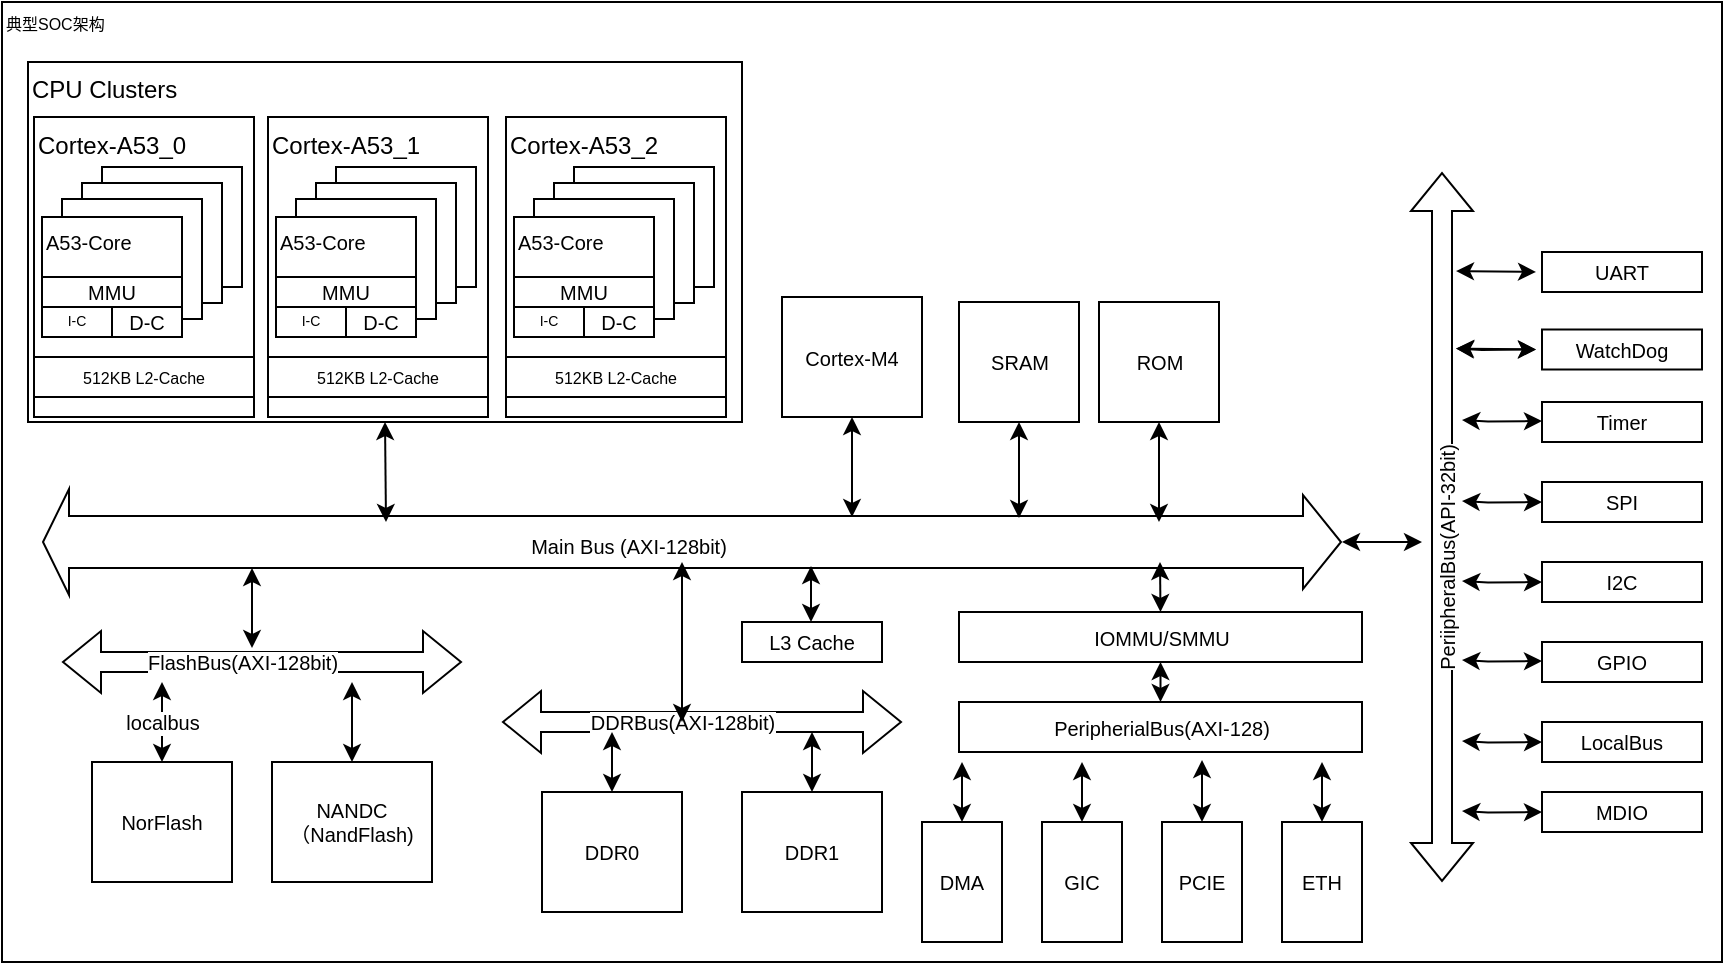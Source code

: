 <mxfile version="16.6.1" type="github">
  <diagram id="RcyMune0KPW6Q-b5uWD_" name="Page-1">
    <mxGraphModel dx="1422" dy="849" grid="1" gridSize="10" guides="1" tooltips="1" connect="1" arrows="1" fold="1" page="1" pageScale="1" pageWidth="827" pageHeight="1169" math="0" shadow="0">
      <root>
        <mxCell id="0" />
        <mxCell id="1" parent="0" />
        <mxCell id="eENaSCImMUnpKISfcuRZ-42" value="典型SOC架构" style="rounded=0;whiteSpace=wrap;html=1;fontSize=8;align=left;verticalAlign=top;" vertex="1" parent="1">
          <mxGeometry x="100" y="50" width="860" height="480" as="geometry" />
        </mxCell>
        <mxCell id="eENaSCImMUnpKISfcuRZ-43" value="CPU Clusters" style="rounded=0;whiteSpace=wrap;html=1;align=left;verticalAlign=top;" vertex="1" parent="1">
          <mxGeometry x="113" y="80" width="357" height="180" as="geometry" />
        </mxCell>
        <mxCell id="eENaSCImMUnpKISfcuRZ-44" value="Cortex-A53_0" style="rounded=0;whiteSpace=wrap;html=1;align=left;horizontal=1;verticalAlign=top;" vertex="1" parent="1">
          <mxGeometry x="116" y="107.5" width="110" height="150" as="geometry" />
        </mxCell>
        <mxCell id="eENaSCImMUnpKISfcuRZ-45" value="" style="rounded=0;whiteSpace=wrap;html=1;align=left;verticalAlign=top;fontSize=9;" vertex="1" parent="1">
          <mxGeometry x="150" y="132.5" width="70" height="60" as="geometry" />
        </mxCell>
        <mxCell id="eENaSCImMUnpKISfcuRZ-46" value="" style="rounded=0;whiteSpace=wrap;html=1;align=left;verticalAlign=top;fontSize=9;" vertex="1" parent="1">
          <mxGeometry x="140" y="140.5" width="70" height="60" as="geometry" />
        </mxCell>
        <mxCell id="eENaSCImMUnpKISfcuRZ-47" value="" style="rounded=0;whiteSpace=wrap;html=1;align=left;verticalAlign=top;fontSize=9;" vertex="1" parent="1">
          <mxGeometry x="130" y="148.5" width="70" height="60" as="geometry" />
        </mxCell>
        <mxCell id="eENaSCImMUnpKISfcuRZ-48" value="&lt;span style=&quot;font-size: 10px&quot;&gt;A53-Core&lt;/span&gt;" style="rounded=0;whiteSpace=wrap;html=1;align=left;verticalAlign=top;fontSize=9;" vertex="1" parent="1">
          <mxGeometry x="120" y="157.5" width="70" height="60" as="geometry" />
        </mxCell>
        <mxCell id="eENaSCImMUnpKISfcuRZ-49" value="GIC" style="rounded=0;whiteSpace=wrap;html=1;fontSize=10;" vertex="1" parent="1">
          <mxGeometry x="620" y="460" width="40" height="60" as="geometry" />
        </mxCell>
        <mxCell id="eENaSCImMUnpKISfcuRZ-50" value="" style="shape=flexArrow;endArrow=classic;startArrow=classic;html=1;rounded=0;fontSize=10;startWidth=26;startSize=4;width=26;" edge="1" parent="1">
          <mxGeometry width="100" height="100" relative="1" as="geometry">
            <mxPoint x="120" y="320" as="sourcePoint" />
            <mxPoint x="770" y="320" as="targetPoint" />
          </mxGeometry>
        </mxCell>
        <mxCell id="eENaSCImMUnpKISfcuRZ-51" value="Main Bus (AXI-128bit)" style="edgeLabel;html=1;align=center;verticalAlign=middle;resizable=0;points=[];fontSize=10;" vertex="1" connectable="0" parent="eENaSCImMUnpKISfcuRZ-50">
          <mxGeometry x="-0.099" y="-2" relative="1" as="geometry">
            <mxPoint as="offset" />
          </mxGeometry>
        </mxCell>
        <mxCell id="eENaSCImMUnpKISfcuRZ-52" value="SRAM" style="rounded=0;whiteSpace=wrap;html=1;fontSize=10;" vertex="1" parent="1">
          <mxGeometry x="578.5" y="200" width="60" height="60" as="geometry" />
        </mxCell>
        <mxCell id="eENaSCImMUnpKISfcuRZ-53" value="NorFlash" style="rounded=0;whiteSpace=wrap;html=1;fontSize=10;" vertex="1" parent="1">
          <mxGeometry x="145" y="430" width="70" height="60" as="geometry" />
        </mxCell>
        <mxCell id="eENaSCImMUnpKISfcuRZ-54" value="DDR0" style="rounded=0;whiteSpace=wrap;html=1;fontSize=10;" vertex="1" parent="1">
          <mxGeometry x="370" y="445" width="70" height="60" as="geometry" />
        </mxCell>
        <mxCell id="eENaSCImMUnpKISfcuRZ-55" value="" style="shape=flexArrow;endArrow=classic;startArrow=classic;html=1;rounded=0;fontSize=10;" edge="1" parent="1">
          <mxGeometry width="100" height="100" relative="1" as="geometry">
            <mxPoint x="130" y="380" as="sourcePoint" />
            <mxPoint x="330" y="380" as="targetPoint" />
          </mxGeometry>
        </mxCell>
        <mxCell id="eENaSCImMUnpKISfcuRZ-56" value="FlashBus(AXI-128bit)" style="edgeLabel;html=1;align=center;verticalAlign=middle;resizable=0;points=[];fontSize=10;" vertex="1" connectable="0" parent="eENaSCImMUnpKISfcuRZ-55">
          <mxGeometry x="-0.099" y="-2" relative="1" as="geometry">
            <mxPoint y="-2" as="offset" />
          </mxGeometry>
        </mxCell>
        <mxCell id="eENaSCImMUnpKISfcuRZ-57" value="NANDC&lt;br&gt;（NandFlash)" style="rounded=0;whiteSpace=wrap;html=1;fontSize=10;" vertex="1" parent="1">
          <mxGeometry x="235" y="430" width="80" height="60" as="geometry" />
        </mxCell>
        <mxCell id="eENaSCImMUnpKISfcuRZ-58" value="DMA" style="rounded=0;whiteSpace=wrap;html=1;fontSize=10;" vertex="1" parent="1">
          <mxGeometry x="560" y="460" width="40" height="60" as="geometry" />
        </mxCell>
        <mxCell id="eENaSCImMUnpKISfcuRZ-59" value="" style="shape=flexArrow;endArrow=classic;startArrow=classic;html=1;rounded=0;fontSize=10;" edge="1" parent="1">
          <mxGeometry width="100" height="100" relative="1" as="geometry">
            <mxPoint x="350" y="410" as="sourcePoint" />
            <mxPoint x="550" y="410" as="targetPoint" />
          </mxGeometry>
        </mxCell>
        <mxCell id="eENaSCImMUnpKISfcuRZ-60" value="DDRBus(AXI-128bit)" style="edgeLabel;html=1;align=center;verticalAlign=middle;resizable=0;points=[];fontSize=10;" vertex="1" connectable="0" parent="eENaSCImMUnpKISfcuRZ-59">
          <mxGeometry x="-0.099" y="-2" relative="1" as="geometry">
            <mxPoint y="-2" as="offset" />
          </mxGeometry>
        </mxCell>
        <mxCell id="eENaSCImMUnpKISfcuRZ-61" value="MMU" style="rounded=0;whiteSpace=wrap;html=1;fontSize=10;" vertex="1" parent="1">
          <mxGeometry x="120" y="187.5" width="70" height="15" as="geometry" />
        </mxCell>
        <mxCell id="eENaSCImMUnpKISfcuRZ-62" value="IOMMU/SMMU" style="rounded=0;whiteSpace=wrap;html=1;fontSize=10;" vertex="1" parent="1">
          <mxGeometry x="578.5" y="355" width="201.5" height="25" as="geometry" />
        </mxCell>
        <mxCell id="eENaSCImMUnpKISfcuRZ-63" value="" style="endArrow=classic;startArrow=classic;html=1;rounded=0;fontSize=10;exitX=0.5;exitY=0;exitDx=0;exitDy=0;" edge="1" parent="1" source="eENaSCImMUnpKISfcuRZ-58">
          <mxGeometry width="50" height="50" relative="1" as="geometry">
            <mxPoint x="605" y="590" as="sourcePoint" />
            <mxPoint x="580" y="430" as="targetPoint" />
          </mxGeometry>
        </mxCell>
        <mxCell id="eENaSCImMUnpKISfcuRZ-64" value="" style="endArrow=classic;startArrow=classic;html=1;rounded=0;fontSize=10;entryX=0.5;entryY=0;entryDx=0;entryDy=0;" edge="1" parent="1" target="eENaSCImMUnpKISfcuRZ-62">
          <mxGeometry width="50" height="50" relative="1" as="geometry">
            <mxPoint x="679" y="330" as="sourcePoint" />
            <mxPoint x="735" y="187.5" as="targetPoint" />
          </mxGeometry>
        </mxCell>
        <mxCell id="eENaSCImMUnpKISfcuRZ-65" value="PCIE" style="rounded=0;whiteSpace=wrap;html=1;fontSize=10;" vertex="1" parent="1">
          <mxGeometry x="680" y="460" width="40" height="60" as="geometry" />
        </mxCell>
        <mxCell id="eENaSCImMUnpKISfcuRZ-66" value="" style="endArrow=classic;startArrow=classic;html=1;rounded=0;fontSize=10;exitX=0.603;exitY=1.16;exitDx=0;exitDy=0;exitPerimeter=0;entryX=0.5;entryY=0;entryDx=0;entryDy=0;" edge="1" parent="1" source="eENaSCImMUnpKISfcuRZ-93" target="eENaSCImMUnpKISfcuRZ-65">
          <mxGeometry width="50" height="50" relative="1" as="geometry">
            <mxPoint x="696.475" y="430" as="sourcePoint" />
            <mxPoint x="695" y="485" as="targetPoint" />
          </mxGeometry>
        </mxCell>
        <mxCell id="eENaSCImMUnpKISfcuRZ-67" value="" style="endArrow=classic;startArrow=classic;html=1;rounded=0;fontSize=10;entryX=0.5;entryY=1;entryDx=0;entryDy=0;" edge="1" parent="1" target="eENaSCImMUnpKISfcuRZ-52">
          <mxGeometry width="50" height="50" relative="1" as="geometry">
            <mxPoint x="608.5" y="308" as="sourcePoint" />
            <mxPoint x="797" y="267.5" as="targetPoint" />
          </mxGeometry>
        </mxCell>
        <mxCell id="eENaSCImMUnpKISfcuRZ-68" value="" style="endArrow=classic;startArrow=classic;html=1;rounded=0;fontSize=10;entryX=0.5;entryY=0;entryDx=0;entryDy=0;" edge="1" parent="1" target="eENaSCImMUnpKISfcuRZ-49">
          <mxGeometry width="50" height="50" relative="1" as="geometry">
            <mxPoint x="640" y="430" as="sourcePoint" />
            <mxPoint x="643" y="575" as="targetPoint" />
          </mxGeometry>
        </mxCell>
        <mxCell id="eENaSCImMUnpKISfcuRZ-69" value="" style="endArrow=classic;startArrow=classic;html=1;rounded=0;fontSize=10;entryX=0.5;entryY=1;entryDx=0;entryDy=0;" edge="1" parent="1" target="eENaSCImMUnpKISfcuRZ-43">
          <mxGeometry width="50" height="50" relative="1" as="geometry">
            <mxPoint x="292" y="310" as="sourcePoint" />
            <mxPoint x="565" y="270" as="targetPoint" />
          </mxGeometry>
        </mxCell>
        <mxCell id="eENaSCImMUnpKISfcuRZ-70" value="" style="endArrow=classic;startArrow=classic;html=1;rounded=0;fontSize=10;" edge="1" parent="1">
          <mxGeometry width="50" height="50" relative="1" as="geometry">
            <mxPoint x="225" y="373" as="sourcePoint" />
            <mxPoint x="225" y="333" as="targetPoint" />
          </mxGeometry>
        </mxCell>
        <mxCell id="eENaSCImMUnpKISfcuRZ-71" value="localbus" style="endArrow=classic;startArrow=classic;html=1;rounded=0;fontSize=10;" edge="1" parent="1">
          <mxGeometry width="50" height="50" relative="1" as="geometry">
            <mxPoint x="180" y="430" as="sourcePoint" />
            <mxPoint x="180" y="390" as="targetPoint" />
          </mxGeometry>
        </mxCell>
        <mxCell id="eENaSCImMUnpKISfcuRZ-72" value="" style="endArrow=classic;startArrow=classic;html=1;rounded=0;fontSize=10;" edge="1" parent="1">
          <mxGeometry width="50" height="50" relative="1" as="geometry">
            <mxPoint x="275" y="430" as="sourcePoint" />
            <mxPoint x="275" y="390" as="targetPoint" />
          </mxGeometry>
        </mxCell>
        <mxCell id="eENaSCImMUnpKISfcuRZ-73" value="DDR1" style="rounded=0;whiteSpace=wrap;html=1;fontSize=10;" vertex="1" parent="1">
          <mxGeometry x="470" y="445" width="70" height="60" as="geometry" />
        </mxCell>
        <mxCell id="eENaSCImMUnpKISfcuRZ-74" value="" style="endArrow=classic;startArrow=classic;html=1;rounded=0;fontSize=10;" edge="1" parent="1">
          <mxGeometry width="50" height="50" relative="1" as="geometry">
            <mxPoint x="504.5" y="360" as="sourcePoint" />
            <mxPoint x="504.5" y="332" as="targetPoint" />
          </mxGeometry>
        </mxCell>
        <mxCell id="eENaSCImMUnpKISfcuRZ-75" value="" style="endArrow=classic;startArrow=classic;html=1;rounded=0;fontSize=10;exitX=0.5;exitY=0;exitDx=0;exitDy=0;" edge="1" parent="1" source="eENaSCImMUnpKISfcuRZ-54">
          <mxGeometry width="50" height="50" relative="1" as="geometry">
            <mxPoint x="450" y="395" as="sourcePoint" />
            <mxPoint x="405" y="415" as="targetPoint" />
          </mxGeometry>
        </mxCell>
        <mxCell id="eENaSCImMUnpKISfcuRZ-76" value="" style="endArrow=classic;startArrow=classic;html=1;rounded=0;fontSize=10;exitX=0.5;exitY=0;exitDx=0;exitDy=0;" edge="1" parent="1" source="eENaSCImMUnpKISfcuRZ-73">
          <mxGeometry width="50" height="50" relative="1" as="geometry">
            <mxPoint x="415" y="455" as="sourcePoint" />
            <mxPoint x="505" y="415" as="targetPoint" />
          </mxGeometry>
        </mxCell>
        <mxCell id="eENaSCImMUnpKISfcuRZ-77" value="" style="shape=flexArrow;endArrow=classic;startArrow=classic;html=1;rounded=0;fontSize=10;" edge="1" parent="1">
          <mxGeometry width="100" height="100" relative="1" as="geometry">
            <mxPoint x="820" y="490" as="sourcePoint" />
            <mxPoint x="820" y="135" as="targetPoint" />
          </mxGeometry>
        </mxCell>
        <mxCell id="eENaSCImMUnpKISfcuRZ-78" value="PeriipheralBus(API-32bit)" style="edgeLabel;html=1;align=center;verticalAlign=middle;resizable=0;points=[];fontSize=10;horizontal=0;" vertex="1" connectable="0" parent="eENaSCImMUnpKISfcuRZ-77">
          <mxGeometry x="-0.099" y="-2" relative="1" as="geometry">
            <mxPoint y="-2" as="offset" />
          </mxGeometry>
        </mxCell>
        <mxCell id="eENaSCImMUnpKISfcuRZ-79" value="" style="endArrow=classic;startArrow=classic;html=1;rounded=0;fontSize=10;" edge="1" parent="1">
          <mxGeometry width="50" height="50" relative="1" as="geometry">
            <mxPoint x="770" y="320" as="sourcePoint" />
            <mxPoint x="810" y="320" as="targetPoint" />
          </mxGeometry>
        </mxCell>
        <mxCell id="eENaSCImMUnpKISfcuRZ-80" value="UART" style="rounded=0;whiteSpace=wrap;html=1;fontSize=10;horizontal=1;" vertex="1" parent="1">
          <mxGeometry x="870" y="175" width="80" height="20" as="geometry" />
        </mxCell>
        <mxCell id="eENaSCImMUnpKISfcuRZ-81" value="" style="endArrow=classic;startArrow=classic;html=1;rounded=0;fontSize=10;" edge="1" parent="1">
          <mxGeometry width="50" height="50" relative="1" as="geometry">
            <mxPoint x="827" y="184.5" as="sourcePoint" />
            <mxPoint x="867" y="185" as="targetPoint" />
          </mxGeometry>
        </mxCell>
        <mxCell id="eENaSCImMUnpKISfcuRZ-82" value="Cortex-M4" style="rounded=0;whiteSpace=wrap;html=1;fontSize=10;" vertex="1" parent="1">
          <mxGeometry x="490" y="197.5" width="70" height="60" as="geometry" />
        </mxCell>
        <mxCell id="eENaSCImMUnpKISfcuRZ-83" value="" style="endArrow=classic;startArrow=classic;html=1;rounded=0;fontSize=10;entryX=0.5;entryY=1;entryDx=0;entryDy=0;" edge="1" parent="1" target="eENaSCImMUnpKISfcuRZ-82">
          <mxGeometry width="50" height="50" relative="1" as="geometry">
            <mxPoint x="525" y="307.5" as="sourcePoint" />
            <mxPoint x="675" y="267.5" as="targetPoint" />
          </mxGeometry>
        </mxCell>
        <mxCell id="eENaSCImMUnpKISfcuRZ-84" value="WatchDog" style="rounded=0;whiteSpace=wrap;html=1;fontSize=10;horizontal=1;" vertex="1" parent="1">
          <mxGeometry x="870" y="213.75" width="80" height="20" as="geometry" />
        </mxCell>
        <mxCell id="eENaSCImMUnpKISfcuRZ-85" value="Timer" style="rounded=0;whiteSpace=wrap;html=1;fontSize=10;horizontal=1;" vertex="1" parent="1">
          <mxGeometry x="870" y="250" width="80" height="20" as="geometry" />
        </mxCell>
        <mxCell id="eENaSCImMUnpKISfcuRZ-86" value="SPI" style="rounded=0;whiteSpace=wrap;html=1;fontSize=10;horizontal=1;" vertex="1" parent="1">
          <mxGeometry x="870" y="290" width="80" height="20" as="geometry" />
        </mxCell>
        <mxCell id="eENaSCImMUnpKISfcuRZ-87" value="I2C" style="rounded=0;whiteSpace=wrap;html=1;fontSize=10;horizontal=1;" vertex="1" parent="1">
          <mxGeometry x="870" y="330" width="80" height="20" as="geometry" />
        </mxCell>
        <mxCell id="eENaSCImMUnpKISfcuRZ-88" value="GPIO" style="rounded=0;whiteSpace=wrap;html=1;fontSize=10;horizontal=1;" vertex="1" parent="1">
          <mxGeometry x="870" y="370" width="80" height="20" as="geometry" />
        </mxCell>
        <mxCell id="eENaSCImMUnpKISfcuRZ-89" value="ROM" style="rounded=0;whiteSpace=wrap;html=1;fontSize=10;" vertex="1" parent="1">
          <mxGeometry x="648.5" y="200" width="60" height="60" as="geometry" />
        </mxCell>
        <mxCell id="eENaSCImMUnpKISfcuRZ-90" value="" style="endArrow=classic;startArrow=classic;html=1;rounded=0;fontSize=10;entryX=0.5;entryY=1;entryDx=0;entryDy=0;" edge="1" parent="1" target="eENaSCImMUnpKISfcuRZ-89">
          <mxGeometry width="50" height="50" relative="1" as="geometry">
            <mxPoint x="678.5" y="310" as="sourcePoint" />
            <mxPoint x="618.5" y="270" as="targetPoint" />
          </mxGeometry>
        </mxCell>
        <mxCell id="eENaSCImMUnpKISfcuRZ-91" value="L3 Cache" style="rounded=0;whiteSpace=wrap;html=1;fontSize=10;" vertex="1" parent="1">
          <mxGeometry x="470" y="360" width="70" height="20" as="geometry" />
        </mxCell>
        <mxCell id="eENaSCImMUnpKISfcuRZ-92" value="" style="endArrow=classic;startArrow=classic;html=1;rounded=0;fontSize=10;" edge="1" parent="1">
          <mxGeometry width="50" height="50" relative="1" as="geometry">
            <mxPoint x="440" y="410" as="sourcePoint" />
            <mxPoint x="440" y="330" as="targetPoint" />
          </mxGeometry>
        </mxCell>
        <mxCell id="eENaSCImMUnpKISfcuRZ-93" value="PeripherialBus(AXI-128)" style="rounded=0;whiteSpace=wrap;html=1;fontSize=10;" vertex="1" parent="1">
          <mxGeometry x="578.5" y="400" width="201.5" height="25" as="geometry" />
        </mxCell>
        <mxCell id="eENaSCImMUnpKISfcuRZ-94" value="" style="endArrow=classic;startArrow=classic;html=1;rounded=0;fontSize=10;entryX=0.5;entryY=0;entryDx=0;entryDy=0;exitX=0.5;exitY=1;exitDx=0;exitDy=0;" edge="1" parent="1" source="eENaSCImMUnpKISfcuRZ-62" target="eENaSCImMUnpKISfcuRZ-93">
          <mxGeometry width="50" height="50" relative="1" as="geometry">
            <mxPoint x="650" y="380" as="sourcePoint" />
            <mxPoint x="660" y="368" as="targetPoint" />
          </mxGeometry>
        </mxCell>
        <mxCell id="eENaSCImMUnpKISfcuRZ-95" value="ETH" style="rounded=0;whiteSpace=wrap;html=1;fontSize=10;" vertex="1" parent="1">
          <mxGeometry x="740" y="460" width="40" height="60" as="geometry" />
        </mxCell>
        <mxCell id="eENaSCImMUnpKISfcuRZ-96" value="" style="endArrow=classic;startArrow=classic;html=1;rounded=0;fontSize=10;" edge="1" parent="1" target="eENaSCImMUnpKISfcuRZ-95">
          <mxGeometry width="50" height="50" relative="1" as="geometry">
            <mxPoint x="760" y="430" as="sourcePoint" />
            <mxPoint x="725" y="495" as="targetPoint" />
          </mxGeometry>
        </mxCell>
        <mxCell id="eENaSCImMUnpKISfcuRZ-97" value="" style="endArrow=classic;startArrow=classic;html=1;rounded=0;fontSize=10;" edge="1" parent="1">
          <mxGeometry width="50" height="50" relative="1" as="geometry">
            <mxPoint x="827" y="223.25" as="sourcePoint" />
            <mxPoint x="867" y="223.75" as="targetPoint" />
          </mxGeometry>
        </mxCell>
        <mxCell id="eENaSCImMUnpKISfcuRZ-98" value="" style="endArrow=classic;startArrow=classic;html=1;rounded=0;fontSize=10;" edge="1" parent="1">
          <mxGeometry width="50" height="50" relative="1" as="geometry">
            <mxPoint x="827" y="223.25" as="sourcePoint" />
            <mxPoint x="867" y="223.75" as="targetPoint" />
            <Array as="points">
              <mxPoint x="840" y="224" />
            </Array>
          </mxGeometry>
        </mxCell>
        <mxCell id="eENaSCImMUnpKISfcuRZ-99" value="" style="endArrow=classic;startArrow=classic;html=1;rounded=0;fontSize=10;" edge="1" parent="1">
          <mxGeometry width="50" height="50" relative="1" as="geometry">
            <mxPoint x="830" y="259" as="sourcePoint" />
            <mxPoint x="870" y="259.5" as="targetPoint" />
            <Array as="points">
              <mxPoint x="843" y="259.75" />
            </Array>
          </mxGeometry>
        </mxCell>
        <mxCell id="eENaSCImMUnpKISfcuRZ-100" value="" style="endArrow=classic;startArrow=classic;html=1;rounded=0;fontSize=10;" edge="1" parent="1">
          <mxGeometry width="50" height="50" relative="1" as="geometry">
            <mxPoint x="830" y="299.5" as="sourcePoint" />
            <mxPoint x="870" y="300" as="targetPoint" />
            <Array as="points">
              <mxPoint x="843" y="300.25" />
            </Array>
          </mxGeometry>
        </mxCell>
        <mxCell id="eENaSCImMUnpKISfcuRZ-101" value="" style="endArrow=classic;startArrow=classic;html=1;rounded=0;fontSize=10;" edge="1" parent="1">
          <mxGeometry width="50" height="50" relative="1" as="geometry">
            <mxPoint x="830" y="339.5" as="sourcePoint" />
            <mxPoint x="870" y="340" as="targetPoint" />
            <Array as="points">
              <mxPoint x="843" y="340.25" />
            </Array>
          </mxGeometry>
        </mxCell>
        <mxCell id="eENaSCImMUnpKISfcuRZ-102" value="" style="endArrow=classic;startArrow=classic;html=1;rounded=0;fontSize=10;" edge="1" parent="1">
          <mxGeometry width="50" height="50" relative="1" as="geometry">
            <mxPoint x="830" y="379" as="sourcePoint" />
            <mxPoint x="870" y="379.5" as="targetPoint" />
            <Array as="points">
              <mxPoint x="843" y="379.75" />
            </Array>
          </mxGeometry>
        </mxCell>
        <mxCell id="eENaSCImMUnpKISfcuRZ-103" value="LocalBus" style="rounded=0;whiteSpace=wrap;html=1;fontSize=10;horizontal=1;" vertex="1" parent="1">
          <mxGeometry x="870" y="410" width="80" height="20" as="geometry" />
        </mxCell>
        <mxCell id="eENaSCImMUnpKISfcuRZ-104" value="MDIO" style="rounded=0;whiteSpace=wrap;html=1;fontSize=10;horizontal=1;" vertex="1" parent="1">
          <mxGeometry x="870" y="445" width="80" height="20" as="geometry" />
        </mxCell>
        <mxCell id="eENaSCImMUnpKISfcuRZ-105" value="" style="endArrow=classic;startArrow=classic;html=1;rounded=0;fontSize=10;" edge="1" parent="1">
          <mxGeometry width="50" height="50" relative="1" as="geometry">
            <mxPoint x="830" y="419.5" as="sourcePoint" />
            <mxPoint x="870" y="420" as="targetPoint" />
            <Array as="points">
              <mxPoint x="843" y="420.25" />
            </Array>
          </mxGeometry>
        </mxCell>
        <mxCell id="eENaSCImMUnpKISfcuRZ-106" value="" style="endArrow=classic;startArrow=classic;html=1;rounded=0;fontSize=10;" edge="1" parent="1">
          <mxGeometry width="50" height="50" relative="1" as="geometry">
            <mxPoint x="830" y="454.5" as="sourcePoint" />
            <mxPoint x="870" y="455" as="targetPoint" />
            <Array as="points">
              <mxPoint x="843" y="455.25" />
            </Array>
          </mxGeometry>
        </mxCell>
        <mxCell id="eENaSCImMUnpKISfcuRZ-107" value="I-C" style="rounded=0;whiteSpace=wrap;html=1;fontSize=7;" vertex="1" parent="1">
          <mxGeometry x="120" y="202.5" width="35" height="15" as="geometry" />
        </mxCell>
        <mxCell id="eENaSCImMUnpKISfcuRZ-108" value="D-C" style="rounded=0;whiteSpace=wrap;html=1;fontSize=10;" vertex="1" parent="1">
          <mxGeometry x="155" y="202.5" width="35" height="15" as="geometry" />
        </mxCell>
        <mxCell id="eENaSCImMUnpKISfcuRZ-109" value="512KB L2-Cache" style="rounded=0;whiteSpace=wrap;html=1;fontSize=8;" vertex="1" parent="1">
          <mxGeometry x="116" y="227.5" width="110" height="20" as="geometry" />
        </mxCell>
        <mxCell id="eENaSCImMUnpKISfcuRZ-110" value="Cortex-A53_1" style="rounded=0;whiteSpace=wrap;html=1;align=left;horizontal=1;verticalAlign=top;" vertex="1" parent="1">
          <mxGeometry x="233" y="107.5" width="110" height="150" as="geometry" />
        </mxCell>
        <mxCell id="eENaSCImMUnpKISfcuRZ-111" value="" style="rounded=0;whiteSpace=wrap;html=1;align=left;verticalAlign=top;fontSize=9;" vertex="1" parent="1">
          <mxGeometry x="267" y="132.5" width="70" height="60" as="geometry" />
        </mxCell>
        <mxCell id="eENaSCImMUnpKISfcuRZ-112" value="" style="rounded=0;whiteSpace=wrap;html=1;align=left;verticalAlign=top;fontSize=9;" vertex="1" parent="1">
          <mxGeometry x="257" y="140.5" width="70" height="60" as="geometry" />
        </mxCell>
        <mxCell id="eENaSCImMUnpKISfcuRZ-113" value="" style="rounded=0;whiteSpace=wrap;html=1;align=left;verticalAlign=top;fontSize=9;" vertex="1" parent="1">
          <mxGeometry x="247" y="148.5" width="70" height="60" as="geometry" />
        </mxCell>
        <mxCell id="eENaSCImMUnpKISfcuRZ-114" value="&lt;span style=&quot;font-size: 10px&quot;&gt;A53-Core&lt;/span&gt;" style="rounded=0;whiteSpace=wrap;html=1;align=left;verticalAlign=top;fontSize=9;" vertex="1" parent="1">
          <mxGeometry x="237" y="157.5" width="70" height="60" as="geometry" />
        </mxCell>
        <mxCell id="eENaSCImMUnpKISfcuRZ-115" value="MMU" style="rounded=0;whiteSpace=wrap;html=1;fontSize=10;" vertex="1" parent="1">
          <mxGeometry x="237" y="187.5" width="70" height="15" as="geometry" />
        </mxCell>
        <mxCell id="eENaSCImMUnpKISfcuRZ-116" value="I-C" style="rounded=0;whiteSpace=wrap;html=1;fontSize=7;" vertex="1" parent="1">
          <mxGeometry x="237" y="202.5" width="35" height="15" as="geometry" />
        </mxCell>
        <mxCell id="eENaSCImMUnpKISfcuRZ-117" value="D-C" style="rounded=0;whiteSpace=wrap;html=1;fontSize=10;" vertex="1" parent="1">
          <mxGeometry x="272" y="202.5" width="35" height="15" as="geometry" />
        </mxCell>
        <mxCell id="eENaSCImMUnpKISfcuRZ-118" value="512KB L2-Cache" style="rounded=0;whiteSpace=wrap;html=1;fontSize=8;" vertex="1" parent="1">
          <mxGeometry x="233" y="227.5" width="110" height="20" as="geometry" />
        </mxCell>
        <mxCell id="eENaSCImMUnpKISfcuRZ-119" value="Cortex-A53_2" style="rounded=0;whiteSpace=wrap;html=1;align=left;horizontal=1;verticalAlign=top;" vertex="1" parent="1">
          <mxGeometry x="352" y="107.5" width="110" height="150" as="geometry" />
        </mxCell>
        <mxCell id="eENaSCImMUnpKISfcuRZ-120" value="" style="rounded=0;whiteSpace=wrap;html=1;align=left;verticalAlign=top;fontSize=9;" vertex="1" parent="1">
          <mxGeometry x="386" y="132.5" width="70" height="60" as="geometry" />
        </mxCell>
        <mxCell id="eENaSCImMUnpKISfcuRZ-121" value="" style="rounded=0;whiteSpace=wrap;html=1;align=left;verticalAlign=top;fontSize=9;" vertex="1" parent="1">
          <mxGeometry x="376" y="140.5" width="70" height="60" as="geometry" />
        </mxCell>
        <mxCell id="eENaSCImMUnpKISfcuRZ-122" value="" style="rounded=0;whiteSpace=wrap;html=1;align=left;verticalAlign=top;fontSize=9;" vertex="1" parent="1">
          <mxGeometry x="366" y="148.5" width="70" height="60" as="geometry" />
        </mxCell>
        <mxCell id="eENaSCImMUnpKISfcuRZ-123" value="&lt;span style=&quot;font-size: 10px&quot;&gt;A53-Core&lt;/span&gt;" style="rounded=0;whiteSpace=wrap;html=1;align=left;verticalAlign=top;fontSize=9;" vertex="1" parent="1">
          <mxGeometry x="356" y="157.5" width="70" height="60" as="geometry" />
        </mxCell>
        <mxCell id="eENaSCImMUnpKISfcuRZ-124" value="MMU" style="rounded=0;whiteSpace=wrap;html=1;fontSize=10;" vertex="1" parent="1">
          <mxGeometry x="356" y="187.5" width="70" height="15" as="geometry" />
        </mxCell>
        <mxCell id="eENaSCImMUnpKISfcuRZ-125" value="I-C" style="rounded=0;whiteSpace=wrap;html=1;fontSize=7;" vertex="1" parent="1">
          <mxGeometry x="356" y="202.5" width="35" height="15" as="geometry" />
        </mxCell>
        <mxCell id="eENaSCImMUnpKISfcuRZ-126" value="D-C" style="rounded=0;whiteSpace=wrap;html=1;fontSize=10;" vertex="1" parent="1">
          <mxGeometry x="391" y="202.5" width="35" height="15" as="geometry" />
        </mxCell>
        <mxCell id="eENaSCImMUnpKISfcuRZ-127" value="512KB L2-Cache" style="rounded=0;whiteSpace=wrap;html=1;fontSize=8;" vertex="1" parent="1">
          <mxGeometry x="352" y="227.5" width="110" height="20" as="geometry" />
        </mxCell>
      </root>
    </mxGraphModel>
  </diagram>
</mxfile>
